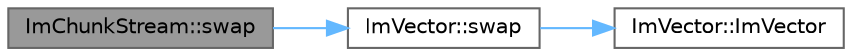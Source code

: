 digraph "ImChunkStream::swap"
{
 // LATEX_PDF_SIZE
  bgcolor="transparent";
  edge [fontname=Helvetica,fontsize=10,labelfontname=Helvetica,labelfontsize=10];
  node [fontname=Helvetica,fontsize=10,shape=box,height=0.2,width=0.4];
  rankdir="LR";
  Node1 [id="Node000001",label="ImChunkStream::swap",height=0.2,width=0.4,color="gray40", fillcolor="grey60", style="filled", fontcolor="black",tooltip=" "];
  Node1 -> Node2 [id="edge1_Node000001_Node000002",color="steelblue1",style="solid",tooltip=" "];
  Node2 [id="Node000002",label="ImVector::swap",height=0.2,width=0.4,color="grey40", fillcolor="white", style="filled",URL="$struct_im_vector.html#afcec0d2a1e28aebe412b6efd06f0a77a",tooltip=" "];
  Node2 -> Node3 [id="edge2_Node000002_Node000003",color="steelblue1",style="solid",tooltip=" "];
  Node3 [id="Node000003",label="ImVector::ImVector",height=0.2,width=0.4,color="grey40", fillcolor="white", style="filled",URL="$struct_im_vector.html#a547fff373659fd848c3ecc6b25a83f25",tooltip=" "];
}
